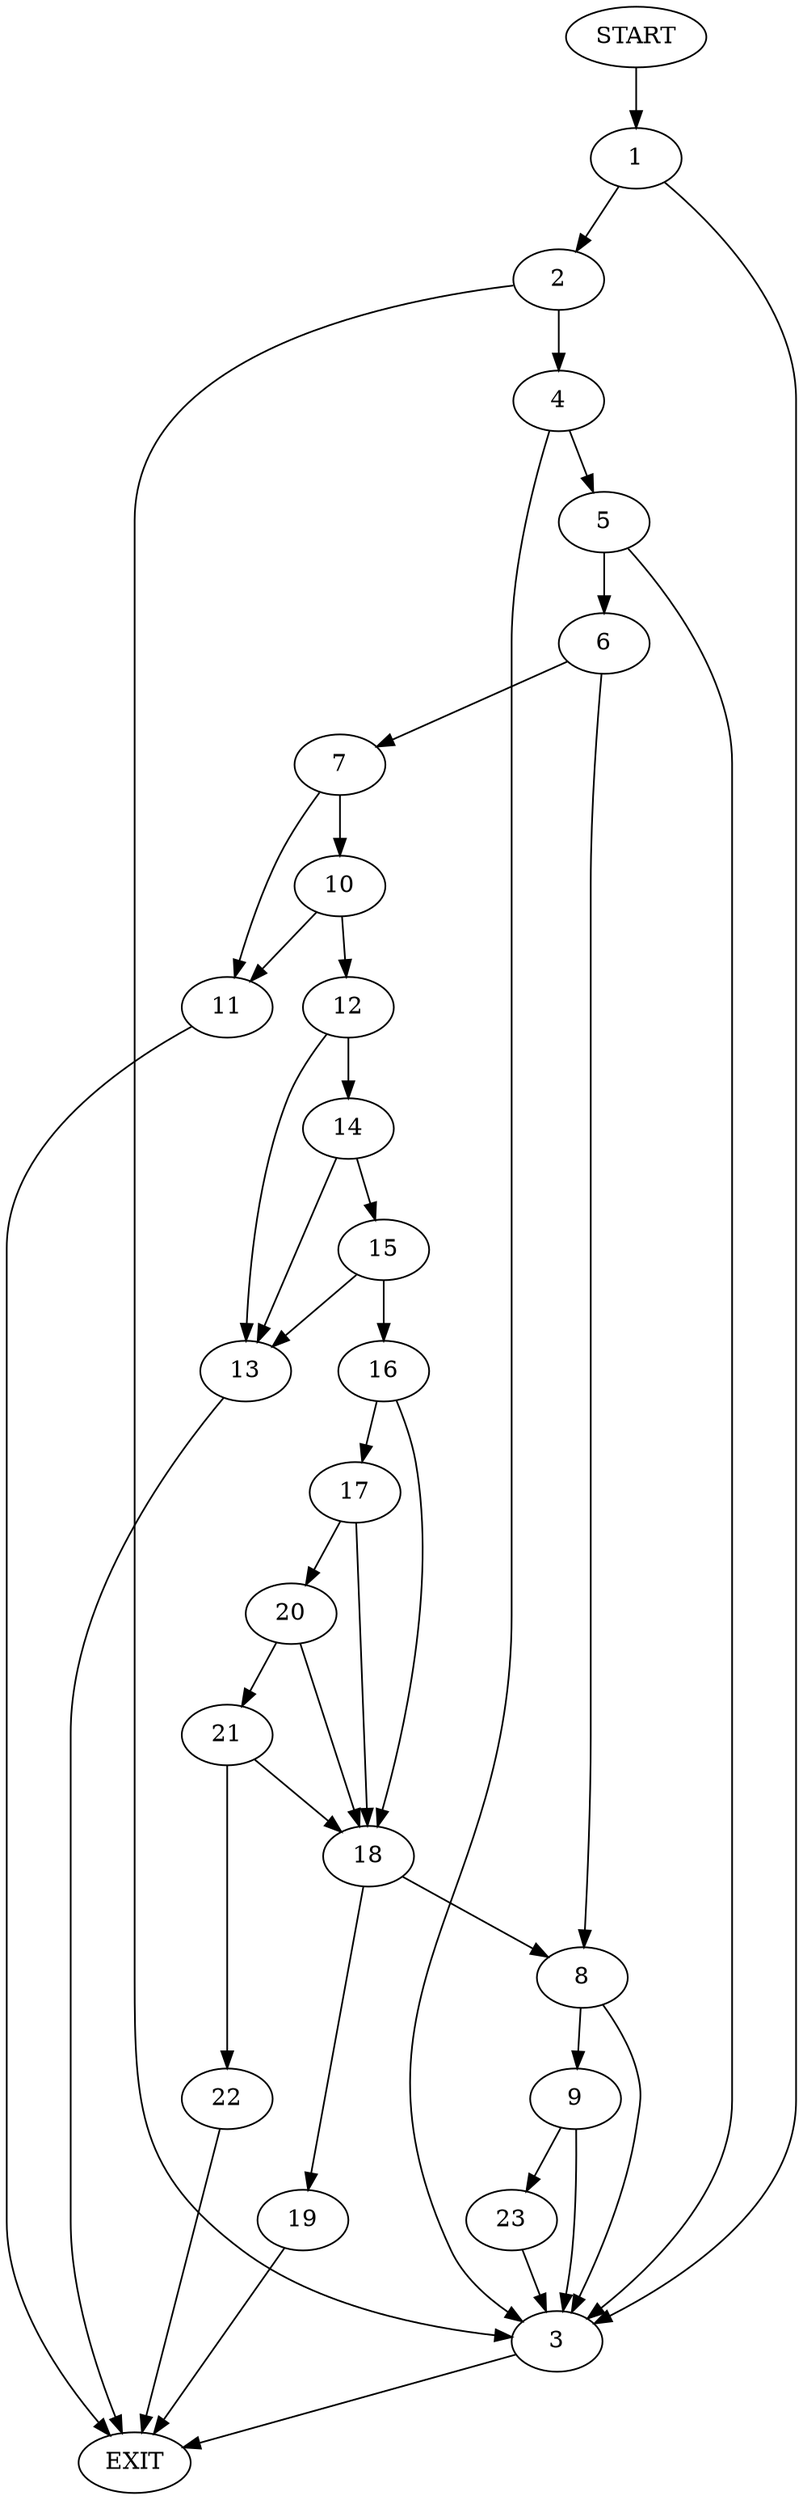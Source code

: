 digraph {
0 [label="START"]
24 [label="EXIT"]
0 -> 1
1 -> 2
1 -> 3
2 -> 3
2 -> 4
3 -> 24
4 -> 5
4 -> 3
5 -> 6
5 -> 3
6 -> 7
6 -> 8
8 -> 9
8 -> 3
7 -> 10
7 -> 11
11 -> 24
10 -> 12
10 -> 11
12 -> 13
12 -> 14
14 -> 13
14 -> 15
13 -> 24
15 -> 13
15 -> 16
16 -> 17
16 -> 18
18 -> 19
18 -> 8
17 -> 20
17 -> 18
20 -> 21
20 -> 18
21 -> 22
21 -> 18
22 -> 24
19 -> 24
9 -> 23
9 -> 3
23 -> 3
}
